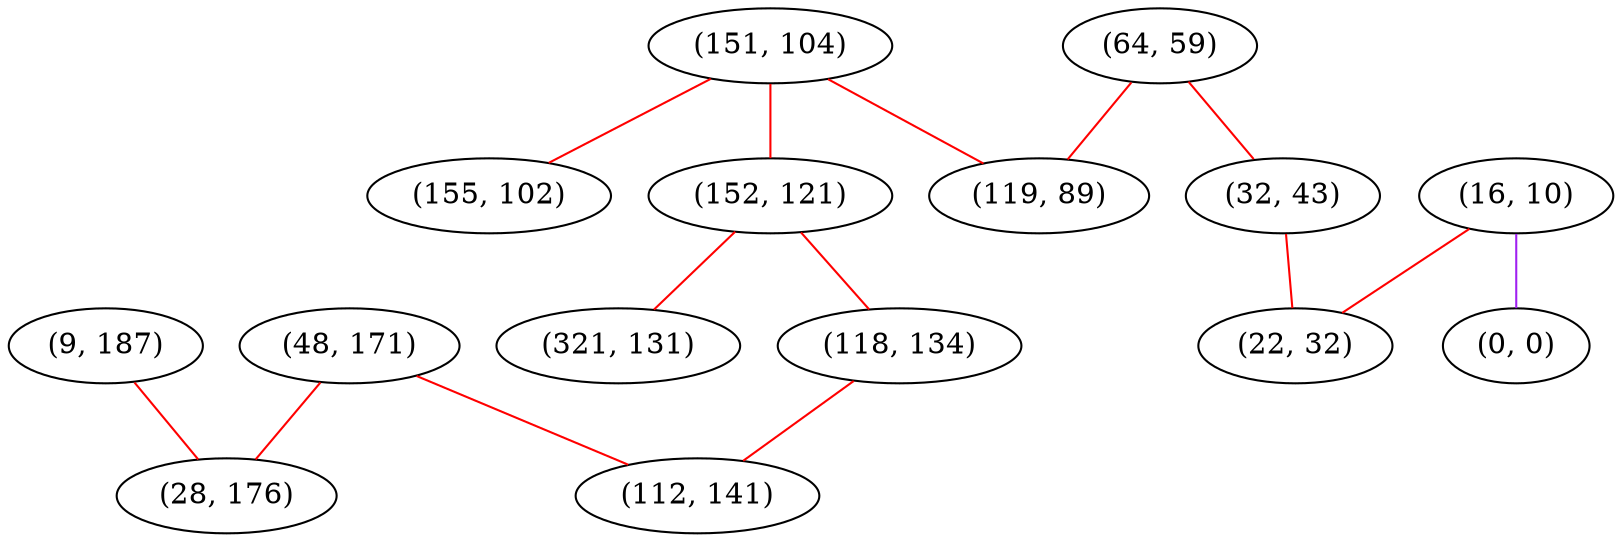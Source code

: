 graph "" {
"(48, 171)";
"(9, 187)";
"(16, 10)";
"(28, 176)";
"(151, 104)";
"(64, 59)";
"(155, 102)";
"(152, 121)";
"(32, 43)";
"(321, 131)";
"(118, 134)";
"(0, 0)";
"(112, 141)";
"(22, 32)";
"(119, 89)";
"(48, 171)" -- "(112, 141)"  [color=red, key=0, weight=1];
"(48, 171)" -- "(28, 176)"  [color=red, key=0, weight=1];
"(9, 187)" -- "(28, 176)"  [color=red, key=0, weight=1];
"(16, 10)" -- "(0, 0)"  [color=purple, key=0, weight=4];
"(16, 10)" -- "(22, 32)"  [color=red, key=0, weight=1];
"(151, 104)" -- "(152, 121)"  [color=red, key=0, weight=1];
"(151, 104)" -- "(155, 102)"  [color=red, key=0, weight=1];
"(151, 104)" -- "(119, 89)"  [color=red, key=0, weight=1];
"(64, 59)" -- "(32, 43)"  [color=red, key=0, weight=1];
"(64, 59)" -- "(119, 89)"  [color=red, key=0, weight=1];
"(152, 121)" -- "(321, 131)"  [color=red, key=0, weight=1];
"(152, 121)" -- "(118, 134)"  [color=red, key=0, weight=1];
"(32, 43)" -- "(22, 32)"  [color=red, key=0, weight=1];
"(118, 134)" -- "(112, 141)"  [color=red, key=0, weight=1];
}
